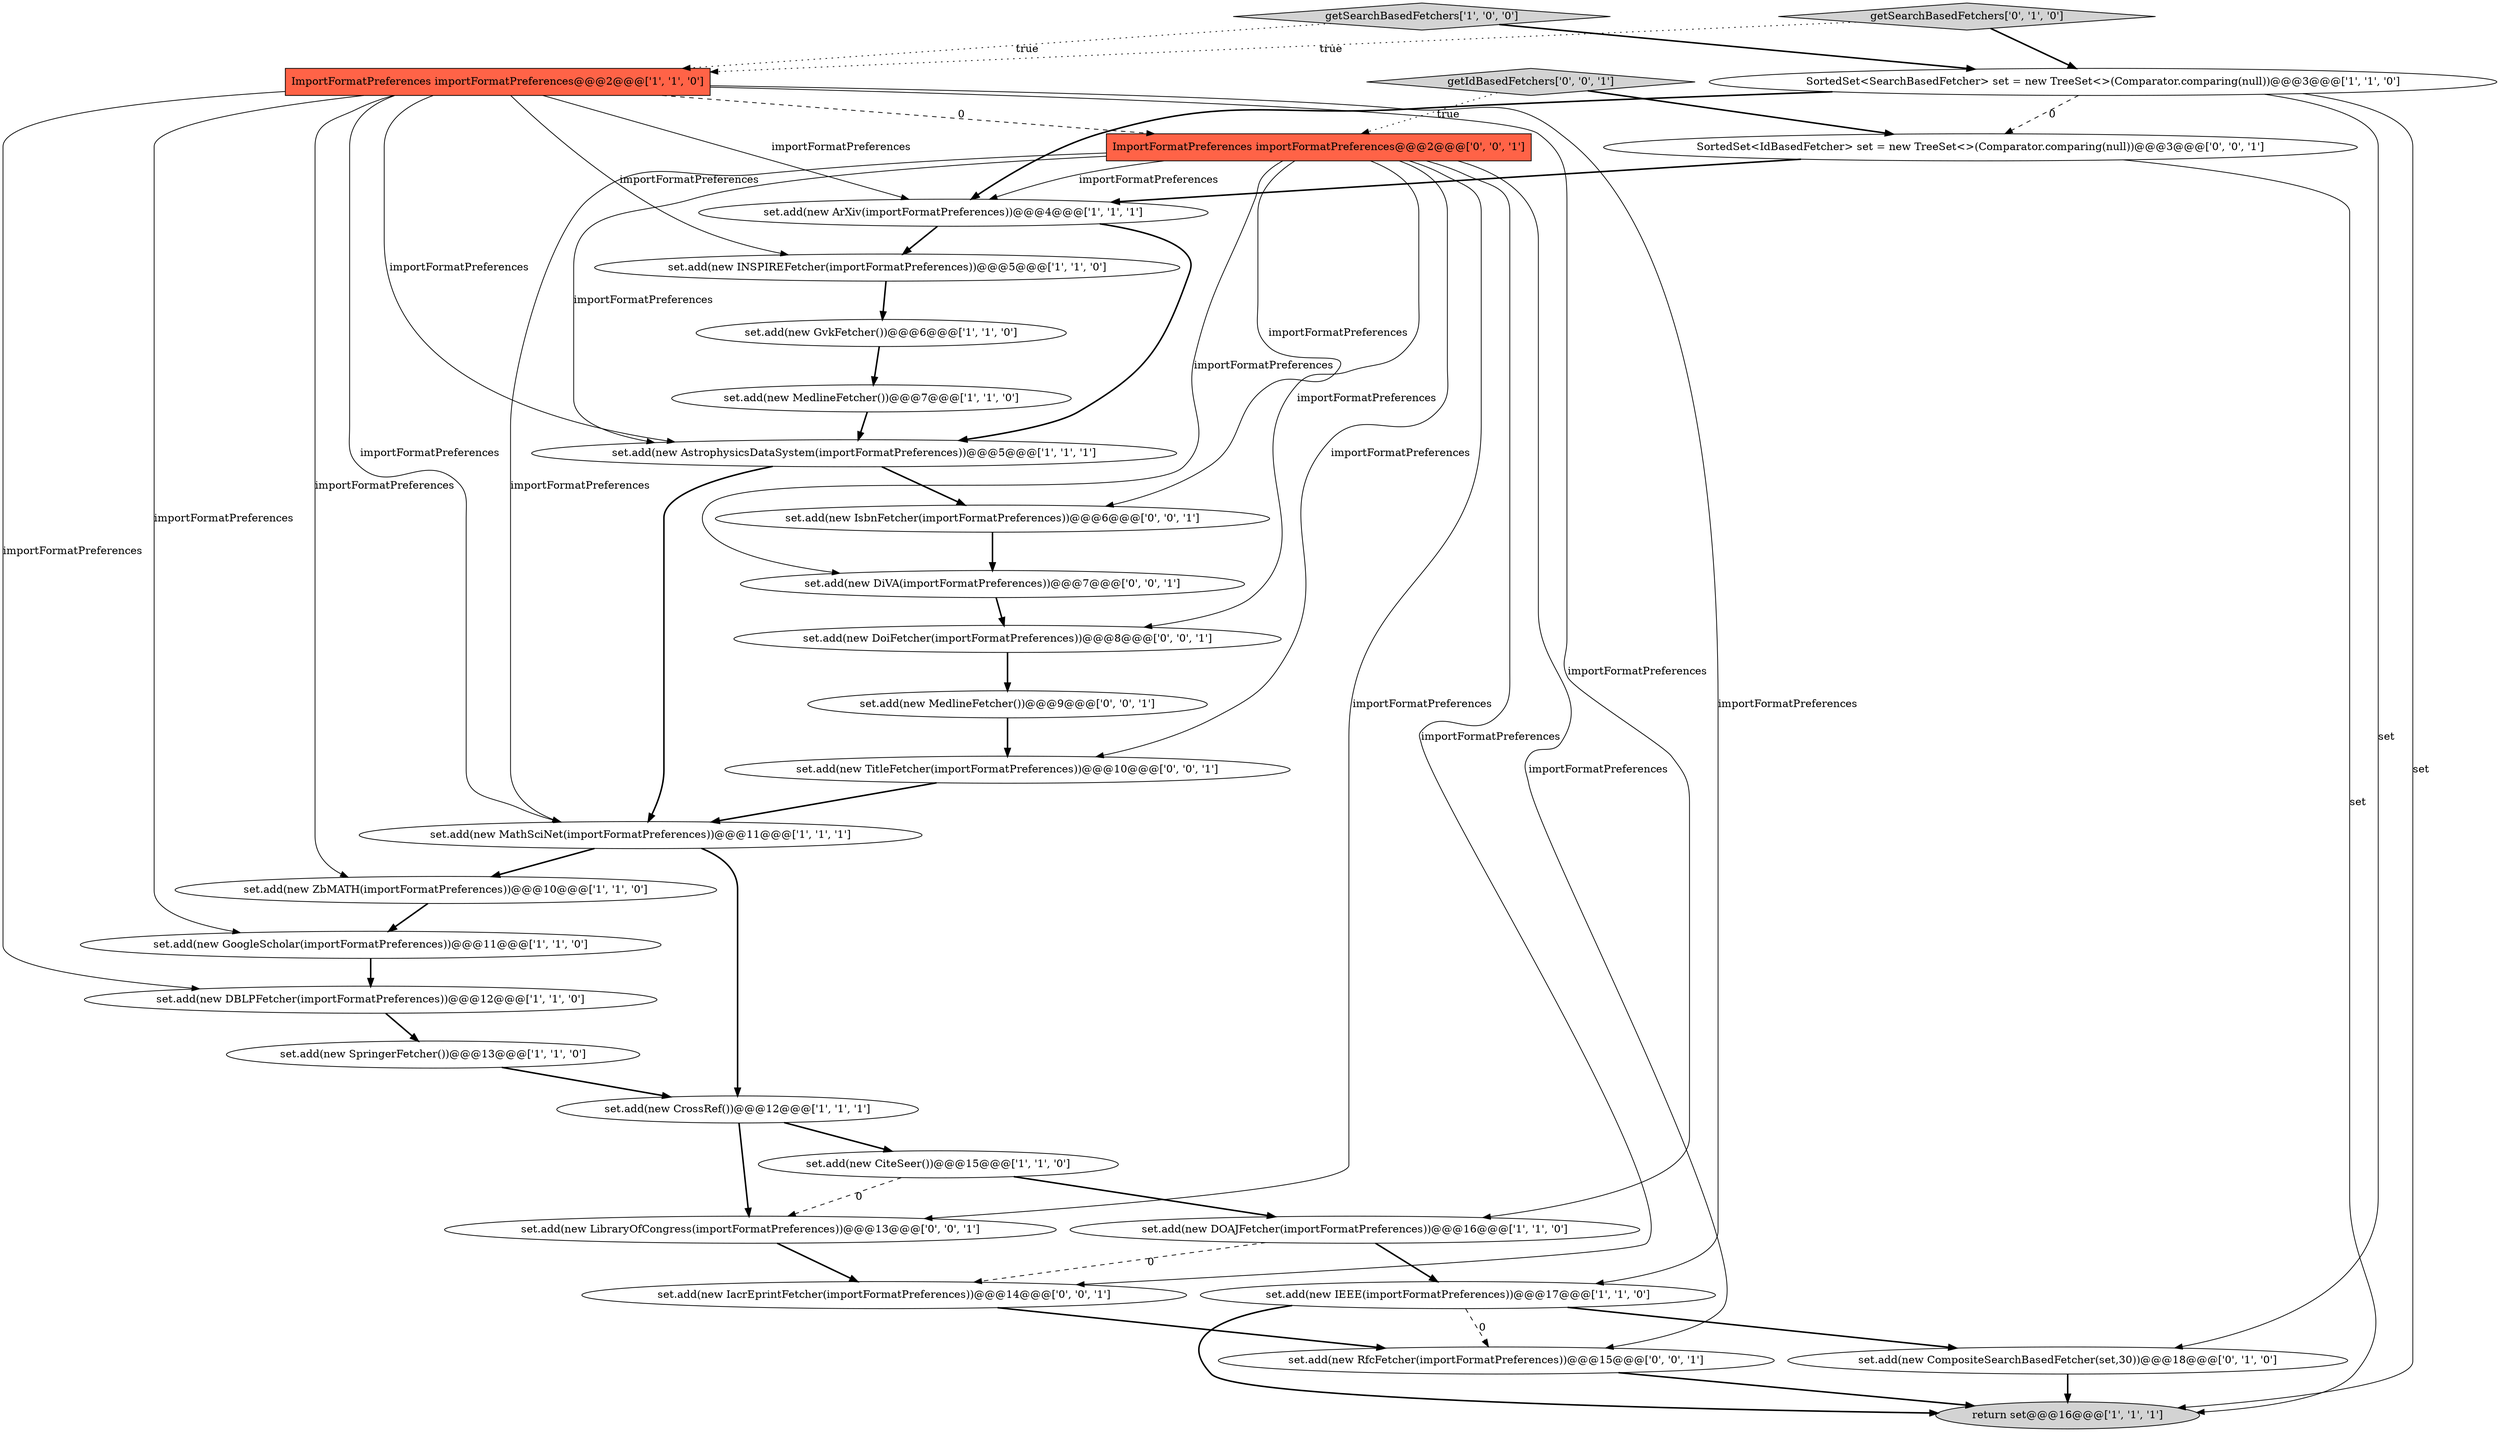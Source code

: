digraph {
8 [style = filled, label = "set.add(new CiteSeer())@@@15@@@['1', '1', '0']", fillcolor = white, shape = ellipse image = "AAA0AAABBB1BBB"];
4 [style = filled, label = "return set@@@16@@@['1', '1', '1']", fillcolor = lightgray, shape = ellipse image = "AAA0AAABBB1BBB"];
12 [style = filled, label = "set.add(new DOAJFetcher(importFormatPreferences))@@@16@@@['1', '1', '0']", fillcolor = white, shape = ellipse image = "AAA0AAABBB1BBB"];
13 [style = filled, label = "set.add(new SpringerFetcher())@@@13@@@['1', '1', '0']", fillcolor = white, shape = ellipse image = "AAA0AAABBB1BBB"];
15 [style = filled, label = "set.add(new INSPIREFetcher(importFormatPreferences))@@@5@@@['1', '1', '0']", fillcolor = white, shape = ellipse image = "AAA0AAABBB1BBB"];
11 [style = filled, label = "set.add(new IEEE(importFormatPreferences))@@@17@@@['1', '1', '0']", fillcolor = white, shape = ellipse image = "AAA0AAABBB1BBB"];
25 [style = filled, label = "set.add(new TitleFetcher(importFormatPreferences))@@@10@@@['0', '0', '1']", fillcolor = white, shape = ellipse image = "AAA0AAABBB3BBB"];
18 [style = filled, label = "set.add(new CompositeSearchBasedFetcher(set,30))@@@18@@@['0', '1', '0']", fillcolor = white, shape = ellipse image = "AAA1AAABBB2BBB"];
26 [style = filled, label = "SortedSet<IdBasedFetcher> set = new TreeSet<>(Comparator.comparing(null))@@@3@@@['0', '0', '1']", fillcolor = white, shape = ellipse image = "AAA0AAABBB3BBB"];
14 [style = filled, label = "getSearchBasedFetchers['1', '0', '0']", fillcolor = lightgray, shape = diamond image = "AAA0AAABBB1BBB"];
3 [style = filled, label = "set.add(new ArXiv(importFormatPreferences))@@@4@@@['1', '1', '1']", fillcolor = white, shape = ellipse image = "AAA0AAABBB1BBB"];
19 [style = filled, label = "getSearchBasedFetchers['0', '1', '0']", fillcolor = lightgray, shape = diamond image = "AAA0AAABBB2BBB"];
27 [style = filled, label = "set.add(new LibraryOfCongress(importFormatPreferences))@@@13@@@['0', '0', '1']", fillcolor = white, shape = ellipse image = "AAA0AAABBB3BBB"];
20 [style = filled, label = "set.add(new MedlineFetcher())@@@9@@@['0', '0', '1']", fillcolor = white, shape = ellipse image = "AAA0AAABBB3BBB"];
9 [style = filled, label = "set.add(new GvkFetcher())@@@6@@@['1', '1', '0']", fillcolor = white, shape = ellipse image = "AAA0AAABBB1BBB"];
0 [style = filled, label = "set.add(new MedlineFetcher())@@@7@@@['1', '1', '0']", fillcolor = white, shape = ellipse image = "AAA0AAABBB1BBB"];
5 [style = filled, label = "ImportFormatPreferences importFormatPreferences@@@2@@@['1', '1', '0']", fillcolor = tomato, shape = box image = "AAA0AAABBB1BBB"];
16 [style = filled, label = "set.add(new AstrophysicsDataSystem(importFormatPreferences))@@@5@@@['1', '1', '1']", fillcolor = white, shape = ellipse image = "AAA0AAABBB1BBB"];
22 [style = filled, label = "set.add(new DiVA(importFormatPreferences))@@@7@@@['0', '0', '1']", fillcolor = white, shape = ellipse image = "AAA0AAABBB3BBB"];
23 [style = filled, label = "set.add(new IsbnFetcher(importFormatPreferences))@@@6@@@['0', '0', '1']", fillcolor = white, shape = ellipse image = "AAA0AAABBB3BBB"];
7 [style = filled, label = "set.add(new CrossRef())@@@12@@@['1', '1', '1']", fillcolor = white, shape = ellipse image = "AAA0AAABBB1BBB"];
1 [style = filled, label = "set.add(new ZbMATH(importFormatPreferences))@@@10@@@['1', '1', '0']", fillcolor = white, shape = ellipse image = "AAA0AAABBB1BBB"];
24 [style = filled, label = "ImportFormatPreferences importFormatPreferences@@@2@@@['0', '0', '1']", fillcolor = tomato, shape = box image = "AAA0AAABBB3BBB"];
30 [style = filled, label = "set.add(new IacrEprintFetcher(importFormatPreferences))@@@14@@@['0', '0', '1']", fillcolor = white, shape = ellipse image = "AAA0AAABBB3BBB"];
17 [style = filled, label = "SortedSet<SearchBasedFetcher> set = new TreeSet<>(Comparator.comparing(null))@@@3@@@['1', '1', '0']", fillcolor = white, shape = ellipse image = "AAA0AAABBB1BBB"];
2 [style = filled, label = "set.add(new DBLPFetcher(importFormatPreferences))@@@12@@@['1', '1', '0']", fillcolor = white, shape = ellipse image = "AAA0AAABBB1BBB"];
6 [style = filled, label = "set.add(new GoogleScholar(importFormatPreferences))@@@11@@@['1', '1', '0']", fillcolor = white, shape = ellipse image = "AAA0AAABBB1BBB"];
21 [style = filled, label = "set.add(new RfcFetcher(importFormatPreferences))@@@15@@@['0', '0', '1']", fillcolor = white, shape = ellipse image = "AAA0AAABBB3BBB"];
28 [style = filled, label = "set.add(new DoiFetcher(importFormatPreferences))@@@8@@@['0', '0', '1']", fillcolor = white, shape = ellipse image = "AAA0AAABBB3BBB"];
29 [style = filled, label = "getIdBasedFetchers['0', '0', '1']", fillcolor = lightgray, shape = diamond image = "AAA0AAABBB3BBB"];
10 [style = filled, label = "set.add(new MathSciNet(importFormatPreferences))@@@11@@@['1', '1', '1']", fillcolor = white, shape = ellipse image = "AAA0AAABBB1BBB"];
23->22 [style = bold, label=""];
14->17 [style = bold, label=""];
29->24 [style = dotted, label="true"];
5->12 [style = solid, label="importFormatPreferences"];
11->4 [style = bold, label=""];
13->7 [style = bold, label=""];
7->8 [style = bold, label=""];
5->24 [style = dashed, label="0"];
15->9 [style = bold, label=""];
8->12 [style = bold, label=""];
24->25 [style = solid, label="importFormatPreferences"];
5->2 [style = solid, label="importFormatPreferences"];
30->21 [style = bold, label=""];
5->15 [style = solid, label="importFormatPreferences"];
24->28 [style = solid, label="importFormatPreferences"];
14->5 [style = dotted, label="true"];
28->20 [style = bold, label=""];
17->26 [style = dashed, label="0"];
2->13 [style = bold, label=""];
25->10 [style = bold, label=""];
5->11 [style = solid, label="importFormatPreferences"];
5->6 [style = solid, label="importFormatPreferences"];
19->5 [style = dotted, label="true"];
24->30 [style = solid, label="importFormatPreferences"];
11->18 [style = bold, label=""];
5->16 [style = solid, label="importFormatPreferences"];
9->0 [style = bold, label=""];
17->3 [style = bold, label=""];
11->21 [style = dashed, label="0"];
1->6 [style = bold, label=""];
16->10 [style = bold, label=""];
8->27 [style = dashed, label="0"];
24->21 [style = solid, label="importFormatPreferences"];
6->2 [style = bold, label=""];
24->10 [style = solid, label="importFormatPreferences"];
24->3 [style = solid, label="importFormatPreferences"];
12->30 [style = dashed, label="0"];
20->25 [style = bold, label=""];
26->4 [style = solid, label="set"];
10->1 [style = bold, label=""];
10->7 [style = bold, label=""];
16->23 [style = bold, label=""];
5->3 [style = solid, label="importFormatPreferences"];
24->22 [style = solid, label="importFormatPreferences"];
17->4 [style = solid, label="set"];
19->17 [style = bold, label=""];
22->28 [style = bold, label=""];
5->10 [style = solid, label="importFormatPreferences"];
27->30 [style = bold, label=""];
24->16 [style = solid, label="importFormatPreferences"];
5->1 [style = solid, label="importFormatPreferences"];
3->15 [style = bold, label=""];
17->18 [style = solid, label="set"];
24->23 [style = solid, label="importFormatPreferences"];
12->11 [style = bold, label=""];
3->16 [style = bold, label=""];
24->27 [style = solid, label="importFormatPreferences"];
26->3 [style = bold, label=""];
21->4 [style = bold, label=""];
7->27 [style = bold, label=""];
18->4 [style = bold, label=""];
29->26 [style = bold, label=""];
0->16 [style = bold, label=""];
}
